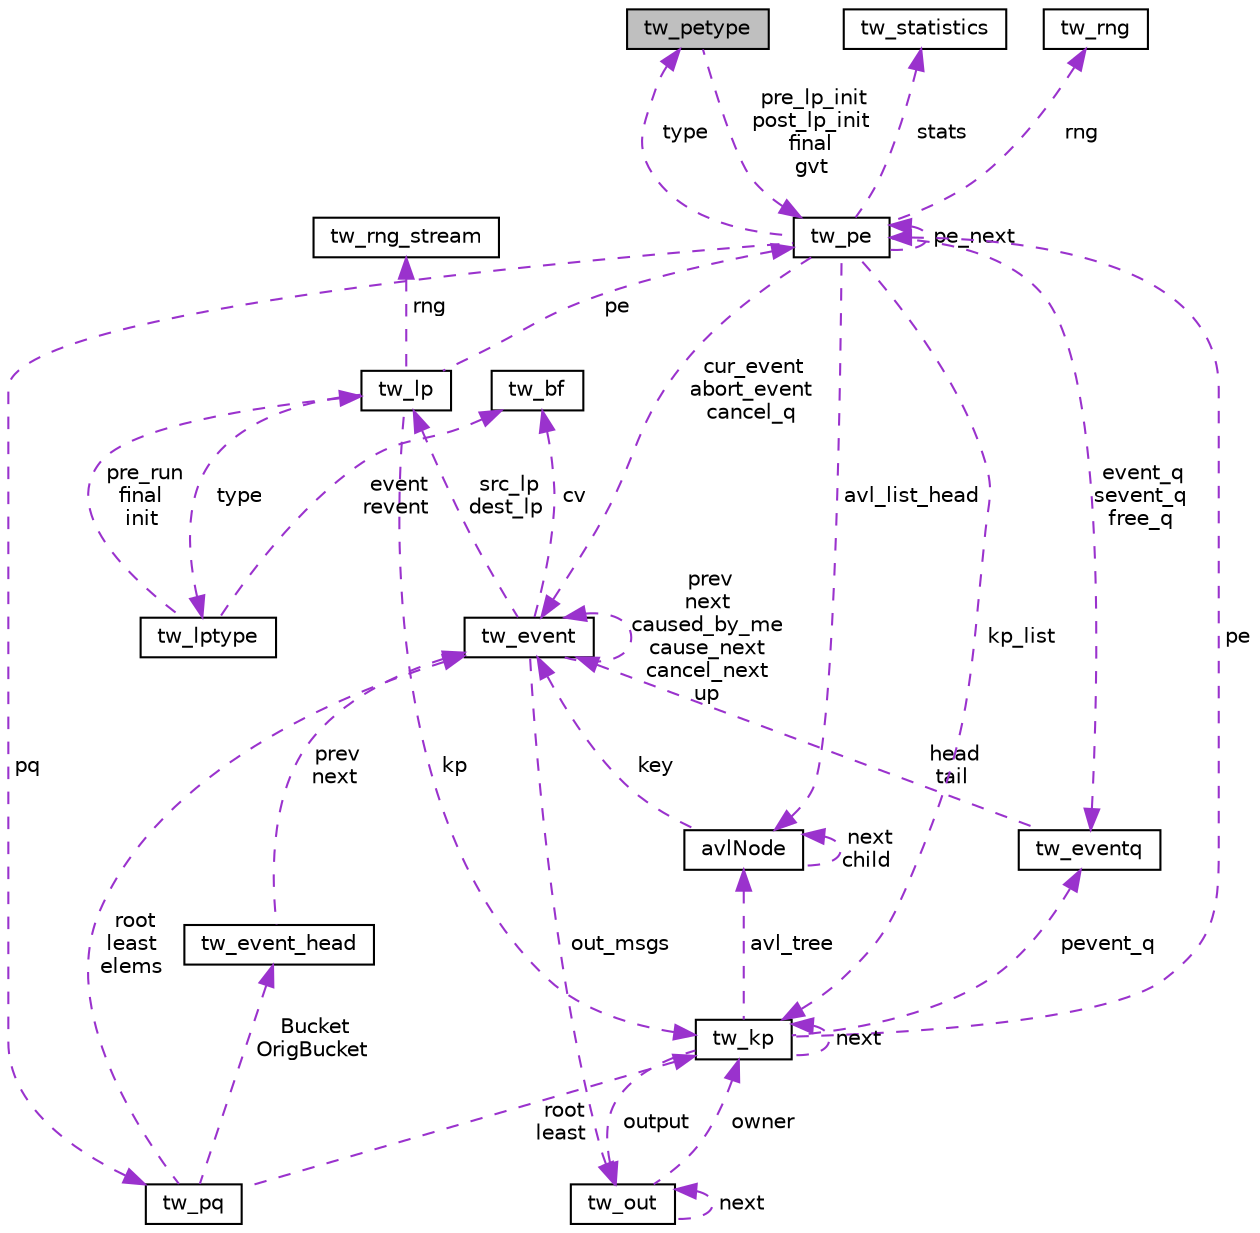 digraph G
{
  edge [fontname="Helvetica",fontsize="10",labelfontname="Helvetica",labelfontsize="10"];
  node [fontname="Helvetica",fontsize="10",shape=record];
  Node1 [label="tw_petype",height=0.2,width=0.4,color="black", fillcolor="grey75", style="filled" fontcolor="black"];
  Node2 -> Node1 [dir="back",color="darkorchid3",fontsize="10",style="dashed",label=" pre_lp_init\npost_lp_init\nfinal\ngvt" ,fontname="Helvetica"];
  Node2 [label="tw_pe",height=0.2,width=0.4,color="black", fillcolor="white", style="filled",URL="$structtw__pe.html",tooltip="Holds the entire PE state."];
  Node3 -> Node2 [dir="back",color="darkorchid3",fontsize="10",style="dashed",label=" event_q\nsevent_q\nfree_q" ,fontname="Helvetica"];
  Node3 [label="tw_eventq",height=0.2,width=0.4,color="black", fillcolor="white", style="filled",URL="$structtw__eventq.html"];
  Node4 -> Node3 [dir="back",color="darkorchid3",fontsize="10",style="dashed",label=" head\ntail" ,fontname="Helvetica"];
  Node4 [label="tw_event",height=0.2,width=0.4,color="black", fillcolor="white", style="filled",URL="$structtw__event.html",tooltip="Event Stucture."];
  Node5 -> Node4 [dir="back",color="darkorchid3",fontsize="10",style="dashed",label=" out_msgs" ,fontname="Helvetica"];
  Node5 [label="tw_out",height=0.2,width=0.4,color="black", fillcolor="white", style="filled",URL="$structtw__out.html",tooltip="Rollback-aware output mechanism."];
  Node5 -> Node5 [dir="back",color="darkorchid3",fontsize="10",style="dashed",label=" next" ,fontname="Helvetica"];
  Node6 -> Node5 [dir="back",color="darkorchid3",fontsize="10",style="dashed",label=" owner" ,fontname="Helvetica"];
  Node6 [label="tw_kp",height=0.2,width=0.4,color="black", fillcolor="white", style="filled",URL="$structtw__kp.html"];
  Node3 -> Node6 [dir="back",color="darkorchid3",fontsize="10",style="dashed",label=" pevent_q" ,fontname="Helvetica"];
  Node5 -> Node6 [dir="back",color="darkorchid3",fontsize="10",style="dashed",label=" output" ,fontname="Helvetica"];
  Node7 -> Node6 [dir="back",color="darkorchid3",fontsize="10",style="dashed",label=" avl_tree" ,fontname="Helvetica"];
  Node7 [label="avlNode",height=0.2,width=0.4,color="black", fillcolor="white", style="filled",URL="$structavlNode.html"];
  Node7 -> Node7 [dir="back",color="darkorchid3",fontsize="10",style="dashed",label=" next\nchild" ,fontname="Helvetica"];
  Node4 -> Node7 [dir="back",color="darkorchid3",fontsize="10",style="dashed",label=" key" ,fontname="Helvetica"];
  Node6 -> Node6 [dir="back",color="darkorchid3",fontsize="10",style="dashed",label=" next" ,fontname="Helvetica"];
  Node2 -> Node6 [dir="back",color="darkorchid3",fontsize="10",style="dashed",label=" pe" ,fontname="Helvetica"];
  Node8 -> Node4 [dir="back",color="darkorchid3",fontsize="10",style="dashed",label=" src_lp\ndest_lp" ,fontname="Helvetica"];
  Node8 [label="tw_lp",height=0.2,width=0.4,color="black", fillcolor="white", style="filled",URL="$structtw__lp.html",tooltip="LP State Structure."];
  Node9 -> Node8 [dir="back",color="darkorchid3",fontsize="10",style="dashed",label=" rng" ,fontname="Helvetica"];
  Node9 [label="tw_rng_stream",height=0.2,width=0.4,color="black", fillcolor="white", style="filled",URL="$structtw__rng__stream.html"];
  Node10 -> Node8 [dir="back",color="darkorchid3",fontsize="10",style="dashed",label=" type" ,fontname="Helvetica"];
  Node10 [label="tw_lptype",height=0.2,width=0.4,color="black", fillcolor="white", style="filled",URL="$structtw__lptype.html",tooltip="Function Pointers for ROSS Event Handlers."];
  Node11 -> Node10 [dir="back",color="darkorchid3",fontsize="10",style="dashed",label=" event\nrevent" ,fontname="Helvetica"];
  Node11 [label="tw_bf",height=0.2,width=0.4,color="black", fillcolor="white", style="filled",URL="$structtw__bf.html",tooltip="Reverse Computation Bitfield."];
  Node8 -> Node10 [dir="back",color="darkorchid3",fontsize="10",style="dashed",label=" pre_run\nfinal\ninit" ,fontname="Helvetica"];
  Node6 -> Node8 [dir="back",color="darkorchid3",fontsize="10",style="dashed",label=" kp" ,fontname="Helvetica"];
  Node2 -> Node8 [dir="back",color="darkorchid3",fontsize="10",style="dashed",label=" pe" ,fontname="Helvetica"];
  Node11 -> Node4 [dir="back",color="darkorchid3",fontsize="10",style="dashed",label=" cv" ,fontname="Helvetica"];
  Node4 -> Node4 [dir="back",color="darkorchid3",fontsize="10",style="dashed",label=" prev\nnext\ncaused_by_me\ncause_next\ncancel_next\nup" ,fontname="Helvetica"];
  Node12 -> Node2 [dir="back",color="darkorchid3",fontsize="10",style="dashed",label=" stats" ,fontname="Helvetica"];
  Node12 [label="tw_statistics",height=0.2,width=0.4,color="black", fillcolor="white", style="filled",URL="$structtw__statistics.html",tooltip="Statistics tallied over the duration of the simulation."];
  Node1 -> Node2 [dir="back",color="darkorchid3",fontsize="10",style="dashed",label=" type" ,fontname="Helvetica"];
  Node7 -> Node2 [dir="back",color="darkorchid3",fontsize="10",style="dashed",label=" avl_list_head" ,fontname="Helvetica"];
  Node13 -> Node2 [dir="back",color="darkorchid3",fontsize="10",style="dashed",label=" pq" ,fontname="Helvetica"];
  Node13 [label="tw_pq",height=0.2,width=0.4,color="black", fillcolor="white", style="filled",URL="$structtw__pq.html"];
  Node14 -> Node13 [dir="back",color="darkorchid3",fontsize="10",style="dashed",label=" Bucket\nOrigBucket" ,fontname="Helvetica"];
  Node14 [label="tw_event_head",height=0.2,width=0.4,color="black", fillcolor="white", style="filled",URL="$structtw__event__head.html"];
  Node4 -> Node14 [dir="back",color="darkorchid3",fontsize="10",style="dashed",label=" prev\nnext" ,fontname="Helvetica"];
  Node4 -> Node13 [dir="back",color="darkorchid3",fontsize="10",style="dashed",label=" root\nleast\nelems" ,fontname="Helvetica"];
  Node6 -> Node13 [dir="back",color="darkorchid3",fontsize="10",style="dashed",label=" root\nleast" ,fontname="Helvetica"];
  Node4 -> Node2 [dir="back",color="darkorchid3",fontsize="10",style="dashed",label=" cur_event\nabort_event\ncancel_q" ,fontname="Helvetica"];
  Node6 -> Node2 [dir="back",color="darkorchid3",fontsize="10",style="dashed",label=" kp_list" ,fontname="Helvetica"];
  Node2 -> Node2 [dir="back",color="darkorchid3",fontsize="10",style="dashed",label=" pe_next" ,fontname="Helvetica"];
  Node15 -> Node2 [dir="back",color="darkorchid3",fontsize="10",style="dashed",label=" rng" ,fontname="Helvetica"];
  Node15 [label="tw_rng",height=0.2,width=0.4,color="black", fillcolor="white", style="filled",URL="$structtw__rng.html"];
}
